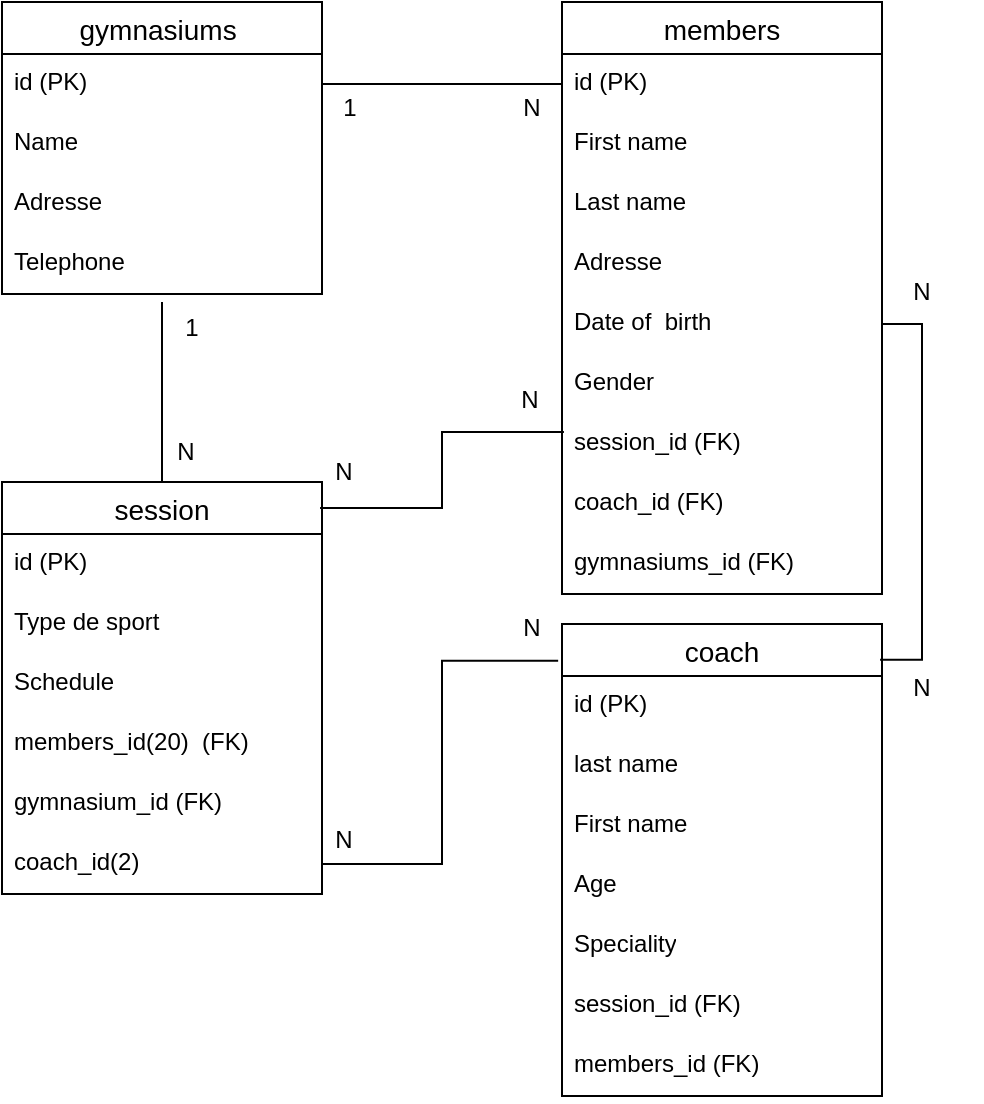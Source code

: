 <mxfile version="21.1.8" type="github">
  <diagram id="R2lEEEUBdFMjLlhIrx00" name="Page-1">
    <mxGraphModel dx="880" dy="490" grid="1" gridSize="10" guides="1" tooltips="1" connect="1" arrows="1" fold="1" page="1" pageScale="1" pageWidth="850" pageHeight="1100" math="0" shadow="0" extFonts="Permanent Marker^https://fonts.googleapis.com/css?family=Permanent+Marker">
      <root>
        <mxCell id="0" />
        <mxCell id="1" parent="0" />
        <mxCell id="d4kaAvjy2uFZJH3TXlv1-3" value="gymnasiums " style="swimlane;fontStyle=0;childLayout=stackLayout;horizontal=1;startSize=26;horizontalStack=0;resizeParent=1;resizeParentMax=0;resizeLast=0;collapsible=1;marginBottom=0;align=center;fontSize=14;" parent="1" vertex="1">
          <mxGeometry x="160" y="80" width="160" height="146" as="geometry" />
        </mxCell>
        <mxCell id="d4kaAvjy2uFZJH3TXlv1-35" value="id (PK)" style="text;strokeColor=none;fillColor=none;spacingLeft=4;spacingRight=4;overflow=hidden;rotatable=0;points=[[0,0.5],[1,0.5]];portConstraint=eastwest;fontSize=12;whiteSpace=wrap;html=1;" parent="d4kaAvjy2uFZJH3TXlv1-3" vertex="1">
          <mxGeometry y="26" width="160" height="30" as="geometry" />
        </mxCell>
        <mxCell id="d4kaAvjy2uFZJH3TXlv1-4" value="Name" style="text;strokeColor=none;fillColor=none;spacingLeft=4;spacingRight=4;overflow=hidden;rotatable=0;points=[[0,0.5],[1,0.5]];portConstraint=eastwest;fontSize=12;whiteSpace=wrap;html=1;" parent="d4kaAvjy2uFZJH3TXlv1-3" vertex="1">
          <mxGeometry y="56" width="160" height="30" as="geometry" />
        </mxCell>
        <mxCell id="d4kaAvjy2uFZJH3TXlv1-5" value="Adresse" style="text;strokeColor=none;fillColor=none;spacingLeft=4;spacingRight=4;overflow=hidden;rotatable=0;points=[[0,0.5],[1,0.5]];portConstraint=eastwest;fontSize=12;whiteSpace=wrap;html=1;" parent="d4kaAvjy2uFZJH3TXlv1-3" vertex="1">
          <mxGeometry y="86" width="160" height="30" as="geometry" />
        </mxCell>
        <mxCell id="d4kaAvjy2uFZJH3TXlv1-6" value="Telephone" style="text;strokeColor=none;fillColor=none;spacingLeft=4;spacingRight=4;overflow=hidden;rotatable=0;points=[[0,0.5],[1,0.5]];portConstraint=eastwest;fontSize=12;whiteSpace=wrap;html=1;" parent="d4kaAvjy2uFZJH3TXlv1-3" vertex="1">
          <mxGeometry y="116" width="160" height="30" as="geometry" />
        </mxCell>
        <mxCell id="d4kaAvjy2uFZJH3TXlv1-7" value="members" style="swimlane;fontStyle=0;childLayout=stackLayout;horizontal=1;startSize=26;horizontalStack=0;resizeParent=1;resizeParentMax=0;resizeLast=0;collapsible=1;marginBottom=0;align=center;fontSize=14;" parent="1" vertex="1">
          <mxGeometry x="440" y="80" width="160" height="296" as="geometry">
            <mxRectangle x="440" y="80" width="100" height="30" as="alternateBounds" />
          </mxGeometry>
        </mxCell>
        <mxCell id="d4kaAvjy2uFZJH3TXlv1-8" value="id (PK)" style="text;strokeColor=none;fillColor=none;spacingLeft=4;spacingRight=4;overflow=hidden;rotatable=0;points=[[0,0.5],[1,0.5]];portConstraint=eastwest;fontSize=12;whiteSpace=wrap;html=1;" parent="d4kaAvjy2uFZJH3TXlv1-7" vertex="1">
          <mxGeometry y="26" width="160" height="30" as="geometry" />
        </mxCell>
        <mxCell id="d4kaAvjy2uFZJH3TXlv1-9" value="First name" style="text;strokeColor=none;fillColor=none;spacingLeft=4;spacingRight=4;overflow=hidden;rotatable=0;points=[[0,0.5],[1,0.5]];portConstraint=eastwest;fontSize=12;whiteSpace=wrap;html=1;" parent="d4kaAvjy2uFZJH3TXlv1-7" vertex="1">
          <mxGeometry y="56" width="160" height="30" as="geometry" />
        </mxCell>
        <mxCell id="d4kaAvjy2uFZJH3TXlv1-10" value="Last name" style="text;strokeColor=none;fillColor=none;spacingLeft=4;spacingRight=4;overflow=hidden;rotatable=0;points=[[0,0.5],[1,0.5]];portConstraint=eastwest;fontSize=12;whiteSpace=wrap;html=1;" parent="d4kaAvjy2uFZJH3TXlv1-7" vertex="1">
          <mxGeometry y="86" width="160" height="30" as="geometry" />
        </mxCell>
        <mxCell id="d4kaAvjy2uFZJH3TXlv1-14" value="Adresse" style="text;strokeColor=none;fillColor=none;spacingLeft=4;spacingRight=4;overflow=hidden;rotatable=0;points=[[0,0.5],[1,0.5]];portConstraint=eastwest;fontSize=12;whiteSpace=wrap;html=1;" parent="d4kaAvjy2uFZJH3TXlv1-7" vertex="1">
          <mxGeometry y="116" width="160" height="30" as="geometry" />
        </mxCell>
        <mxCell id="d4kaAvjy2uFZJH3TXlv1-15" value="Date of&amp;nbsp; birth" style="text;strokeColor=none;fillColor=none;spacingLeft=4;spacingRight=4;overflow=hidden;rotatable=0;points=[[0,0.5],[1,0.5]];portConstraint=eastwest;fontSize=12;whiteSpace=wrap;html=1;" parent="d4kaAvjy2uFZJH3TXlv1-7" vertex="1">
          <mxGeometry y="146" width="160" height="30" as="geometry" />
        </mxCell>
        <mxCell id="d4kaAvjy2uFZJH3TXlv1-16" value="Gender" style="text;strokeColor=none;fillColor=none;spacingLeft=4;spacingRight=4;overflow=hidden;rotatable=0;points=[[0,0.5],[1,0.5]];portConstraint=eastwest;fontSize=12;whiteSpace=wrap;html=1;" parent="d4kaAvjy2uFZJH3TXlv1-7" vertex="1">
          <mxGeometry y="176" width="160" height="30" as="geometry" />
        </mxCell>
        <mxCell id="d4kaAvjy2uFZJH3TXlv1-39" value="session_id (FK)" style="text;strokeColor=none;fillColor=none;spacingLeft=4;spacingRight=4;overflow=hidden;rotatable=0;points=[[0,0.5],[1,0.5]];portConstraint=eastwest;fontSize=12;whiteSpace=wrap;html=1;" parent="d4kaAvjy2uFZJH3TXlv1-7" vertex="1">
          <mxGeometry y="206" width="160" height="30" as="geometry" />
        </mxCell>
        <mxCell id="d4kaAvjy2uFZJH3TXlv1-51" value="coach_id (FK)" style="text;strokeColor=none;fillColor=none;spacingLeft=4;spacingRight=4;overflow=hidden;rotatable=0;points=[[0,0.5],[1,0.5]];portConstraint=eastwest;fontSize=12;whiteSpace=wrap;html=1;" parent="d4kaAvjy2uFZJH3TXlv1-7" vertex="1">
          <mxGeometry y="236" width="160" height="30" as="geometry" />
        </mxCell>
        <mxCell id="cwlggwMA5IDvFeIuHyo9-4" value="gymnasiums_id (FK)" style="text;strokeColor=none;fillColor=none;spacingLeft=4;spacingRight=4;overflow=hidden;rotatable=0;points=[[0,0.5],[1,0.5]];portConstraint=eastwest;fontSize=12;whiteSpace=wrap;html=1;" parent="d4kaAvjy2uFZJH3TXlv1-7" vertex="1">
          <mxGeometry y="266" width="160" height="30" as="geometry" />
        </mxCell>
        <mxCell id="d4kaAvjy2uFZJH3TXlv1-17" value="session" style="swimlane;fontStyle=0;childLayout=stackLayout;horizontal=1;startSize=26;horizontalStack=0;resizeParent=1;resizeParentMax=0;resizeLast=0;collapsible=1;marginBottom=0;align=center;fontSize=14;" parent="1" vertex="1">
          <mxGeometry x="160" y="320" width="160" height="206" as="geometry">
            <mxRectangle x="440" y="80" width="100" height="30" as="alternateBounds" />
          </mxGeometry>
        </mxCell>
        <mxCell id="d4kaAvjy2uFZJH3TXlv1-37" value="id (PK)" style="text;strokeColor=none;fillColor=none;spacingLeft=4;spacingRight=4;overflow=hidden;rotatable=0;points=[[0,0.5],[1,0.5]];portConstraint=eastwest;fontSize=12;whiteSpace=wrap;html=1;" parent="d4kaAvjy2uFZJH3TXlv1-17" vertex="1">
          <mxGeometry y="26" width="160" height="30" as="geometry" />
        </mxCell>
        <mxCell id="d4kaAvjy2uFZJH3TXlv1-18" value="Type de sport" style="text;strokeColor=none;fillColor=none;spacingLeft=4;spacingRight=4;overflow=hidden;rotatable=0;points=[[0,0.5],[1,0.5]];portConstraint=eastwest;fontSize=12;whiteSpace=wrap;html=1;" parent="d4kaAvjy2uFZJH3TXlv1-17" vertex="1">
          <mxGeometry y="56" width="160" height="30" as="geometry" />
        </mxCell>
        <mxCell id="d4kaAvjy2uFZJH3TXlv1-19" value="Schedule" style="text;strokeColor=none;fillColor=none;spacingLeft=4;spacingRight=4;overflow=hidden;rotatable=0;points=[[0,0.5],[1,0.5]];portConstraint=eastwest;fontSize=12;whiteSpace=wrap;html=1;" parent="d4kaAvjy2uFZJH3TXlv1-17" vertex="1">
          <mxGeometry y="86" width="160" height="30" as="geometry" />
        </mxCell>
        <mxCell id="d4kaAvjy2uFZJH3TXlv1-20" value="members_id(20)&amp;nbsp; (FK)" style="text;strokeColor=none;fillColor=none;spacingLeft=4;spacingRight=4;overflow=hidden;rotatable=0;points=[[0,0.5],[1,0.5]];portConstraint=eastwest;fontSize=12;whiteSpace=wrap;html=1;" parent="d4kaAvjy2uFZJH3TXlv1-17" vertex="1">
          <mxGeometry y="116" width="160" height="30" as="geometry" />
        </mxCell>
        <mxCell id="d4kaAvjy2uFZJH3TXlv1-38" value="gymnasium_id (FK)" style="text;strokeColor=none;fillColor=none;spacingLeft=4;spacingRight=4;overflow=hidden;rotatable=0;points=[[0,0.5],[1,0.5]];portConstraint=eastwest;fontSize=12;whiteSpace=wrap;html=1;" parent="d4kaAvjy2uFZJH3TXlv1-17" vertex="1">
          <mxGeometry y="146" width="160" height="30" as="geometry" />
        </mxCell>
        <mxCell id="d4kaAvjy2uFZJH3TXlv1-41" value="coach_id(2)" style="text;strokeColor=none;fillColor=none;spacingLeft=4;spacingRight=4;overflow=hidden;rotatable=0;points=[[0,0.5],[1,0.5]];portConstraint=eastwest;fontSize=12;whiteSpace=wrap;html=1;" parent="d4kaAvjy2uFZJH3TXlv1-17" vertex="1">
          <mxGeometry y="176" width="160" height="30" as="geometry" />
        </mxCell>
        <mxCell id="d4kaAvjy2uFZJH3TXlv1-24" value="coach" style="swimlane;fontStyle=0;childLayout=stackLayout;horizontal=1;startSize=26;horizontalStack=0;resizeParent=1;resizeParentMax=0;resizeLast=0;collapsible=1;marginBottom=0;align=center;fontSize=14;" parent="1" vertex="1">
          <mxGeometry x="440" y="391" width="160" height="236" as="geometry">
            <mxRectangle x="440" y="80" width="100" height="30" as="alternateBounds" />
          </mxGeometry>
        </mxCell>
        <mxCell id="d4kaAvjy2uFZJH3TXlv1-36" value="id (PK)" style="text;strokeColor=none;fillColor=none;spacingLeft=4;spacingRight=4;overflow=hidden;rotatable=0;points=[[0,0.5],[1,0.5]];portConstraint=eastwest;fontSize=12;whiteSpace=wrap;html=1;" parent="d4kaAvjy2uFZJH3TXlv1-24" vertex="1">
          <mxGeometry y="26" width="160" height="30" as="geometry" />
        </mxCell>
        <mxCell id="d4kaAvjy2uFZJH3TXlv1-25" value="last name" style="text;strokeColor=none;fillColor=none;spacingLeft=4;spacingRight=4;overflow=hidden;rotatable=0;points=[[0,0.5],[1,0.5]];portConstraint=eastwest;fontSize=12;whiteSpace=wrap;html=1;" parent="d4kaAvjy2uFZJH3TXlv1-24" vertex="1">
          <mxGeometry y="56" width="160" height="30" as="geometry" />
        </mxCell>
        <mxCell id="d4kaAvjy2uFZJH3TXlv1-26" value="First name" style="text;strokeColor=none;fillColor=none;spacingLeft=4;spacingRight=4;overflow=hidden;rotatable=0;points=[[0,0.5],[1,0.5]];portConstraint=eastwest;fontSize=12;whiteSpace=wrap;html=1;" parent="d4kaAvjy2uFZJH3TXlv1-24" vertex="1">
          <mxGeometry y="86" width="160" height="30" as="geometry" />
        </mxCell>
        <mxCell id="d4kaAvjy2uFZJH3TXlv1-27" value="Age" style="text;strokeColor=none;fillColor=none;spacingLeft=4;spacingRight=4;overflow=hidden;rotatable=0;points=[[0,0.5],[1,0.5]];portConstraint=eastwest;fontSize=12;whiteSpace=wrap;html=1;" parent="d4kaAvjy2uFZJH3TXlv1-24" vertex="1">
          <mxGeometry y="116" width="160" height="30" as="geometry" />
        </mxCell>
        <mxCell id="d4kaAvjy2uFZJH3TXlv1-29" value="Speciality" style="text;strokeColor=none;fillColor=none;spacingLeft=4;spacingRight=4;overflow=hidden;rotatable=0;points=[[0,0.5],[1,0.5]];portConstraint=eastwest;fontSize=12;whiteSpace=wrap;html=1;" parent="d4kaAvjy2uFZJH3TXlv1-24" vertex="1">
          <mxGeometry y="146" width="160" height="30" as="geometry" />
        </mxCell>
        <mxCell id="d4kaAvjy2uFZJH3TXlv1-40" value="session_id (FK)" style="text;strokeColor=none;fillColor=none;spacingLeft=4;spacingRight=4;overflow=hidden;rotatable=0;points=[[0,0.5],[1,0.5]];portConstraint=eastwest;fontSize=12;whiteSpace=wrap;html=1;" parent="d4kaAvjy2uFZJH3TXlv1-24" vertex="1">
          <mxGeometry y="176" width="160" height="30" as="geometry" />
        </mxCell>
        <mxCell id="d4kaAvjy2uFZJH3TXlv1-52" value="members_id (FK)" style="text;strokeColor=none;fillColor=none;spacingLeft=4;spacingRight=4;overflow=hidden;rotatable=0;points=[[0,0.5],[1,0.5]];portConstraint=eastwest;fontSize=12;whiteSpace=wrap;html=1;" parent="d4kaAvjy2uFZJH3TXlv1-24" vertex="1">
          <mxGeometry y="206" width="160" height="30" as="geometry" />
        </mxCell>
        <mxCell id="d4kaAvjy2uFZJH3TXlv1-32" style="edgeStyle=orthogonalEdgeStyle;rounded=0;orthogonalLoop=1;jettySize=auto;html=1;endArrow=none;endFill=0;" parent="1" target="d4kaAvjy2uFZJH3TXlv1-17" edge="1">
          <mxGeometry relative="1" as="geometry">
            <mxPoint x="240" y="230" as="sourcePoint" />
            <Array as="points">
              <mxPoint x="240" y="230" />
              <mxPoint x="240" y="230" />
            </Array>
          </mxGeometry>
        </mxCell>
        <mxCell id="d4kaAvjy2uFZJH3TXlv1-33" style="edgeStyle=orthogonalEdgeStyle;rounded=0;orthogonalLoop=1;jettySize=auto;html=1;entryX=0.006;entryY=0.3;entryDx=0;entryDy=0;entryPerimeter=0;endArrow=none;endFill=0;exitX=0.994;exitY=0.063;exitDx=0;exitDy=0;exitPerimeter=0;" parent="1" source="d4kaAvjy2uFZJH3TXlv1-17" target="d4kaAvjy2uFZJH3TXlv1-39" edge="1">
          <mxGeometry relative="1" as="geometry">
            <mxPoint x="300" y="320" as="sourcePoint" />
          </mxGeometry>
        </mxCell>
        <mxCell id="d4kaAvjy2uFZJH3TXlv1-34" style="edgeStyle=orthogonalEdgeStyle;rounded=0;orthogonalLoop=1;jettySize=auto;html=1;exitX=1;exitY=0.5;exitDx=0;exitDy=0;entryX=-0.012;entryY=0.078;entryDx=0;entryDy=0;endArrow=none;endFill=0;entryPerimeter=0;" parent="1" source="d4kaAvjy2uFZJH3TXlv1-41" target="d4kaAvjy2uFZJH3TXlv1-24" edge="1">
          <mxGeometry relative="1" as="geometry" />
        </mxCell>
        <mxCell id="d4kaAvjy2uFZJH3TXlv1-42" value="N" style="text;strokeColor=none;align=center;fillColor=none;html=1;verticalAlign=middle;whiteSpace=wrap;rounded=0;" parent="1" vertex="1">
          <mxGeometry x="395" y="378" width="60" height="30" as="geometry" />
        </mxCell>
        <mxCell id="d4kaAvjy2uFZJH3TXlv1-43" value="N" style="text;strokeColor=none;align=center;fillColor=none;html=1;verticalAlign=middle;whiteSpace=wrap;rounded=0;" parent="1" vertex="1">
          <mxGeometry x="301" y="484" width="60" height="30" as="geometry" />
        </mxCell>
        <mxCell id="d4kaAvjy2uFZJH3TXlv1-44" value="N" style="text;strokeColor=none;align=center;fillColor=none;html=1;verticalAlign=middle;whiteSpace=wrap;rounded=0;" parent="1" vertex="1">
          <mxGeometry x="394" y="264" width="60" height="30" as="geometry" />
        </mxCell>
        <mxCell id="d4kaAvjy2uFZJH3TXlv1-45" value="N" style="text;strokeColor=none;align=center;fillColor=none;html=1;verticalAlign=middle;whiteSpace=wrap;rounded=0;" parent="1" vertex="1">
          <mxGeometry x="301" y="300" width="60" height="30" as="geometry" />
        </mxCell>
        <mxCell id="d4kaAvjy2uFZJH3TXlv1-46" style="edgeStyle=orthogonalEdgeStyle;rounded=0;orthogonalLoop=1;jettySize=auto;html=1;exitX=1;exitY=0.5;exitDx=0;exitDy=0;endArrow=none;endFill=0;entryX=0.994;entryY=0.076;entryDx=0;entryDy=0;entryPerimeter=0;" parent="1" source="d4kaAvjy2uFZJH3TXlv1-15" target="d4kaAvjy2uFZJH3TXlv1-24" edge="1">
          <mxGeometry relative="1" as="geometry">
            <mxPoint x="620" y="622" as="targetPoint" />
          </mxGeometry>
        </mxCell>
        <mxCell id="d4kaAvjy2uFZJH3TXlv1-47" value="N" style="text;strokeColor=none;align=center;fillColor=none;html=1;verticalAlign=middle;whiteSpace=wrap;rounded=0;" parent="1" vertex="1">
          <mxGeometry x="222" y="290" width="60" height="30" as="geometry" />
        </mxCell>
        <mxCell id="d4kaAvjy2uFZJH3TXlv1-48" value="1" style="text;strokeColor=none;align=center;fillColor=none;html=1;verticalAlign=middle;whiteSpace=wrap;rounded=0;" parent="1" vertex="1">
          <mxGeometry x="225" y="228" width="60" height="30" as="geometry" />
        </mxCell>
        <mxCell id="d4kaAvjy2uFZJH3TXlv1-49" value="N" style="text;strokeColor=none;align=center;fillColor=none;html=1;verticalAlign=middle;whiteSpace=wrap;rounded=0;" parent="1" vertex="1">
          <mxGeometry x="590" y="210" width="60" height="30" as="geometry" />
        </mxCell>
        <mxCell id="d4kaAvjy2uFZJH3TXlv1-50" value="N" style="text;strokeColor=none;align=center;fillColor=none;html=1;verticalAlign=middle;whiteSpace=wrap;rounded=0;" parent="1" vertex="1">
          <mxGeometry x="590" y="408" width="60" height="30" as="geometry" />
        </mxCell>
        <mxCell id="cwlggwMA5IDvFeIuHyo9-1" style="edgeStyle=orthogonalEdgeStyle;rounded=0;orthogonalLoop=1;jettySize=auto;html=1;endArrow=none;endFill=0;exitX=0;exitY=0.5;exitDx=0;exitDy=0;entryX=1;entryY=0.5;entryDx=0;entryDy=0;" parent="1" source="d4kaAvjy2uFZJH3TXlv1-8" target="d4kaAvjy2uFZJH3TXlv1-35" edge="1">
          <mxGeometry relative="1" as="geometry">
            <mxPoint x="250" y="240" as="sourcePoint" />
            <Array as="points" />
            <mxPoint x="250" y="330" as="targetPoint" />
          </mxGeometry>
        </mxCell>
        <mxCell id="cwlggwMA5IDvFeIuHyo9-2" value="N" style="text;strokeColor=none;align=center;fillColor=none;html=1;verticalAlign=middle;whiteSpace=wrap;rounded=0;" parent="1" vertex="1">
          <mxGeometry x="395" y="118" width="60" height="30" as="geometry" />
        </mxCell>
        <mxCell id="cwlggwMA5IDvFeIuHyo9-3" value="1" style="text;strokeColor=none;align=center;fillColor=none;html=1;verticalAlign=middle;whiteSpace=wrap;rounded=0;" parent="1" vertex="1">
          <mxGeometry x="304" y="118" width="60" height="30" as="geometry" />
        </mxCell>
      </root>
    </mxGraphModel>
  </diagram>
</mxfile>
